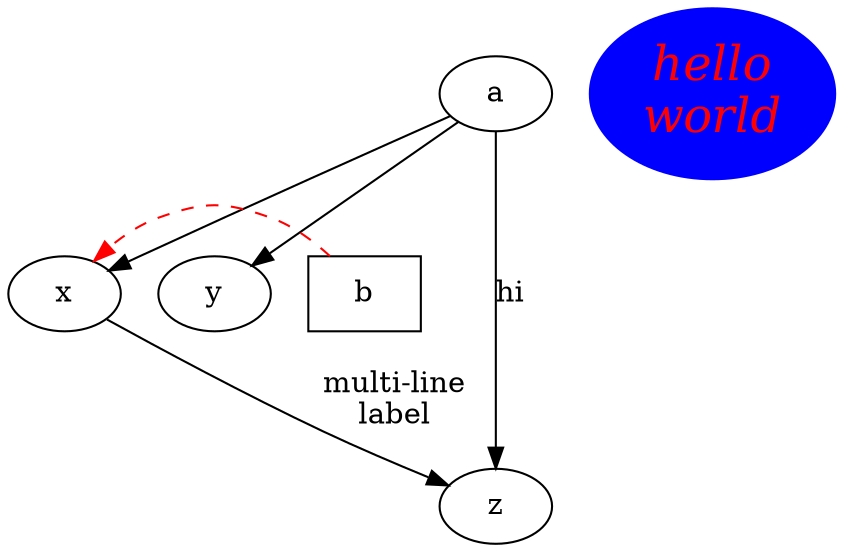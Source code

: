 digraph test3 {
       a -> {x y};
       b [shape=box];
       c [label="hello\nworld",color=blue,fontsize=23,
            fontname="Palatino-Italic",fontcolor=red,style=filled];
       a -> z [label="hi", weight=100];
       x -> z [label="multi-line\nlabel"];
       edge [style=dashed,color=red];
       b -> x;
       {rank=same; b x}
}


